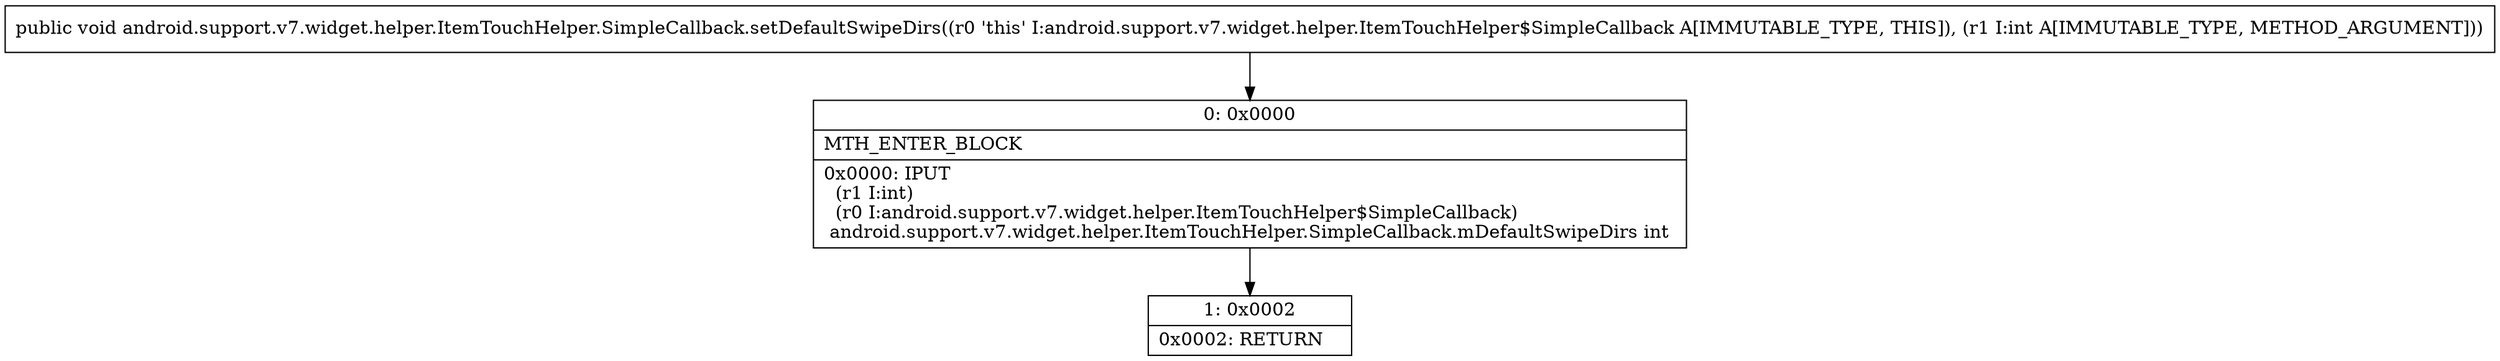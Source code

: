 digraph "CFG forandroid.support.v7.widget.helper.ItemTouchHelper.SimpleCallback.setDefaultSwipeDirs(I)V" {
Node_0 [shape=record,label="{0\:\ 0x0000|MTH_ENTER_BLOCK\l|0x0000: IPUT  \l  (r1 I:int)\l  (r0 I:android.support.v7.widget.helper.ItemTouchHelper$SimpleCallback)\l android.support.v7.widget.helper.ItemTouchHelper.SimpleCallback.mDefaultSwipeDirs int \l}"];
Node_1 [shape=record,label="{1\:\ 0x0002|0x0002: RETURN   \l}"];
MethodNode[shape=record,label="{public void android.support.v7.widget.helper.ItemTouchHelper.SimpleCallback.setDefaultSwipeDirs((r0 'this' I:android.support.v7.widget.helper.ItemTouchHelper$SimpleCallback A[IMMUTABLE_TYPE, THIS]), (r1 I:int A[IMMUTABLE_TYPE, METHOD_ARGUMENT])) }"];
MethodNode -> Node_0;
Node_0 -> Node_1;
}

